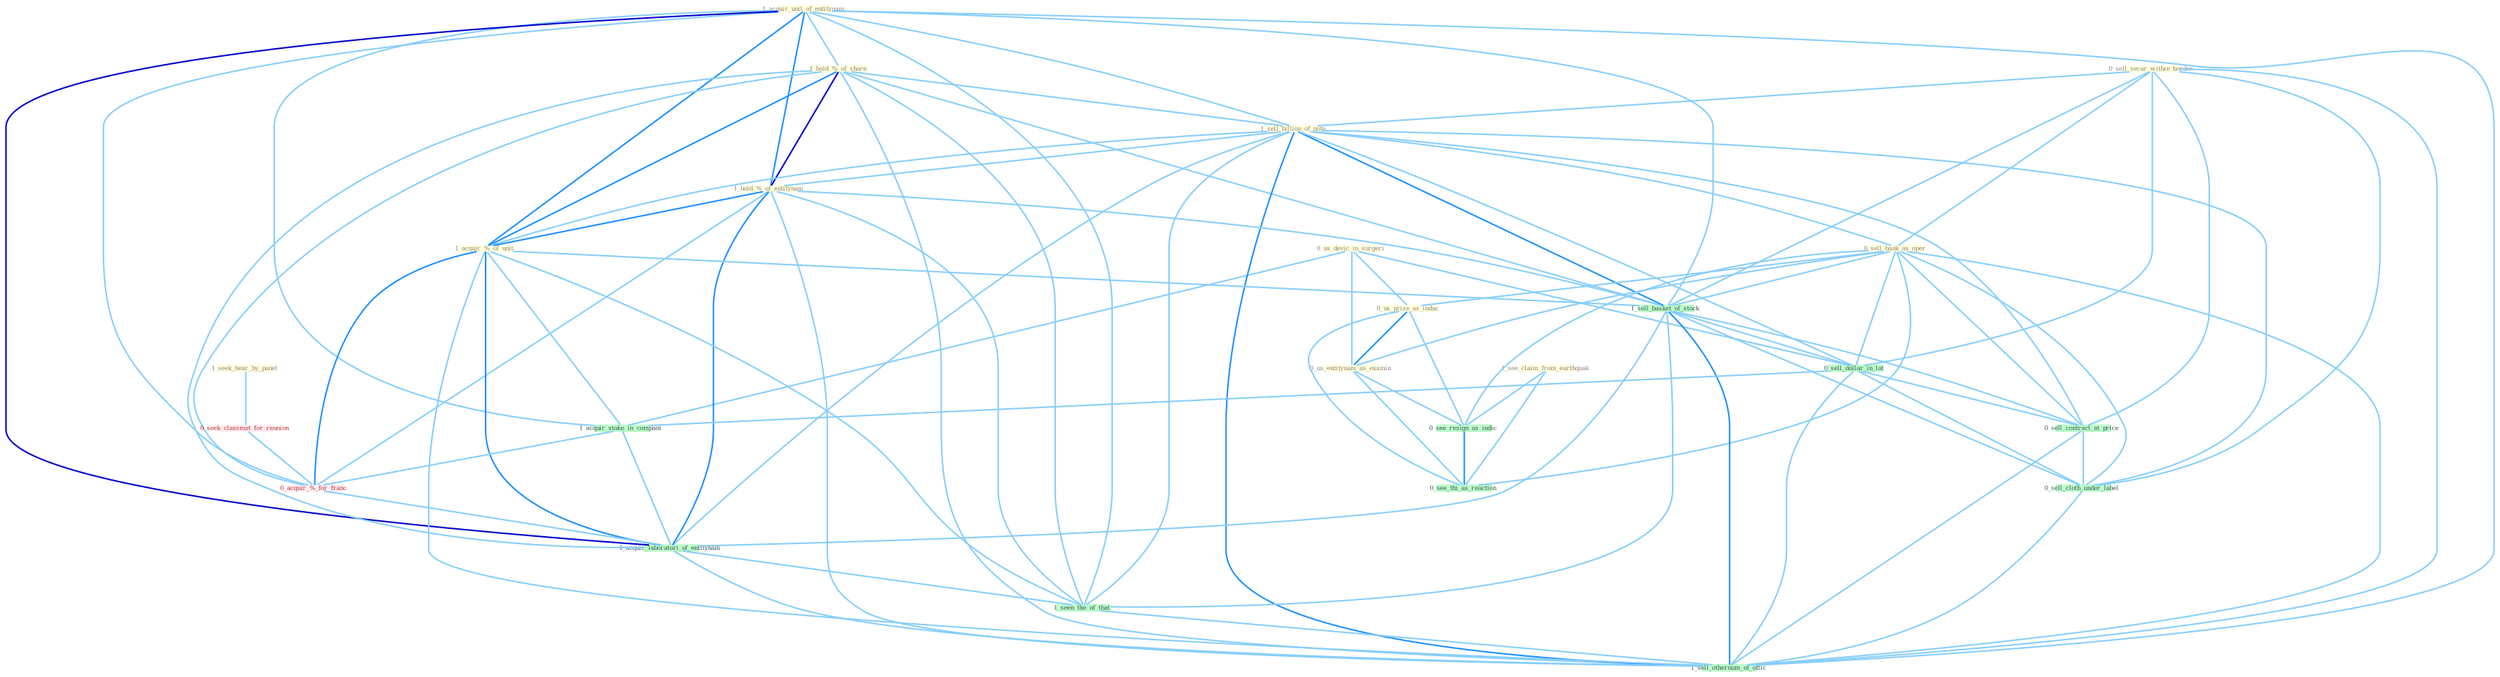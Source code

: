 Graph G{ 
    node
    [shape=polygon,style=filled,width=.5,height=.06,color="#BDFCC9",fixedsize=true,fontsize=4,
    fontcolor="#2f4f4f"];
    {node
    [color="#ffffe0", fontcolor="#8b7d6b"] "0_sell_secur_within_border " "1_acquir_unit_of_entitynam " "0_us_devic_in_surgeri " "1_see_claim_from_earthquak " "1_hold_%_of_share " "1_sell_billion_of_note " "0_sell_bank_as_oper " "1_hold_%_of_entitynam " "0_us_prize_as_induc " "0_us_entitynam_as_examin " "1_acquir_%_of_unit " "1_seek_hear_by_panel "}
{node [color="#fff0f5", fontcolor="#b22222"] "0_seek_classmat_for_reunion " "0_acquir_%_for_franc "}
edge [color="#B0E2FF"];

	"0_sell_secur_within_border " -- "1_sell_billion_of_note " [w="1", color="#87cefa" ];
	"0_sell_secur_within_border " -- "0_sell_bank_as_oper " [w="1", color="#87cefa" ];
	"0_sell_secur_within_border " -- "1_sell_basket_of_stock " [w="1", color="#87cefa" ];
	"0_sell_secur_within_border " -- "0_sell_dollar_in_lot " [w="1", color="#87cefa" ];
	"0_sell_secur_within_border " -- "0_sell_contract_at_price " [w="1", color="#87cefa" ];
	"0_sell_secur_within_border " -- "0_sell_cloth_under_label " [w="1", color="#87cefa" ];
	"0_sell_secur_within_border " -- "1_sell_othernum_of_offic " [w="1", color="#87cefa" ];
	"1_acquir_unit_of_entitynam " -- "1_hold_%_of_share " [w="1", color="#87cefa" ];
	"1_acquir_unit_of_entitynam " -- "1_sell_billion_of_note " [w="1", color="#87cefa" ];
	"1_acquir_unit_of_entitynam " -- "1_hold_%_of_entitynam " [w="2", color="#1e90ff" , len=0.8];
	"1_acquir_unit_of_entitynam " -- "1_acquir_%_of_unit " [w="2", color="#1e90ff" , len=0.8];
	"1_acquir_unit_of_entitynam " -- "1_sell_basket_of_stock " [w="1", color="#87cefa" ];
	"1_acquir_unit_of_entitynam " -- "1_acquir_stake_in_compani " [w="1", color="#87cefa" ];
	"1_acquir_unit_of_entitynam " -- "0_acquir_%_for_franc " [w="1", color="#87cefa" ];
	"1_acquir_unit_of_entitynam " -- "1_acquir_laboratori_of_entitynam " [w="3", color="#0000cd" , len=0.6];
	"1_acquir_unit_of_entitynam " -- "1_seen_the_of_that " [w="1", color="#87cefa" ];
	"1_acquir_unit_of_entitynam " -- "1_sell_othernum_of_offic " [w="1", color="#87cefa" ];
	"0_us_devic_in_surgeri " -- "0_us_prize_as_induc " [w="1", color="#87cefa" ];
	"0_us_devic_in_surgeri " -- "0_us_entitynam_as_examin " [w="1", color="#87cefa" ];
	"0_us_devic_in_surgeri " -- "0_sell_dollar_in_lot " [w="1", color="#87cefa" ];
	"0_us_devic_in_surgeri " -- "1_acquir_stake_in_compani " [w="1", color="#87cefa" ];
	"1_see_claim_from_earthquak " -- "0_see_resign_as_indic " [w="1", color="#87cefa" ];
	"1_see_claim_from_earthquak " -- "0_see_thi_as_reaction " [w="1", color="#87cefa" ];
	"1_hold_%_of_share " -- "1_sell_billion_of_note " [w="1", color="#87cefa" ];
	"1_hold_%_of_share " -- "1_hold_%_of_entitynam " [w="3", color="#0000cd" , len=0.6];
	"1_hold_%_of_share " -- "1_acquir_%_of_unit " [w="2", color="#1e90ff" , len=0.8];
	"1_hold_%_of_share " -- "1_sell_basket_of_stock " [w="1", color="#87cefa" ];
	"1_hold_%_of_share " -- "0_acquir_%_for_franc " [w="1", color="#87cefa" ];
	"1_hold_%_of_share " -- "1_acquir_laboratori_of_entitynam " [w="1", color="#87cefa" ];
	"1_hold_%_of_share " -- "1_seen_the_of_that " [w="1", color="#87cefa" ];
	"1_hold_%_of_share " -- "1_sell_othernum_of_offic " [w="1", color="#87cefa" ];
	"1_sell_billion_of_note " -- "0_sell_bank_as_oper " [w="1", color="#87cefa" ];
	"1_sell_billion_of_note " -- "1_hold_%_of_entitynam " [w="1", color="#87cefa" ];
	"1_sell_billion_of_note " -- "1_acquir_%_of_unit " [w="1", color="#87cefa" ];
	"1_sell_billion_of_note " -- "1_sell_basket_of_stock " [w="2", color="#1e90ff" , len=0.8];
	"1_sell_billion_of_note " -- "0_sell_dollar_in_lot " [w="1", color="#87cefa" ];
	"1_sell_billion_of_note " -- "0_sell_contract_at_price " [w="1", color="#87cefa" ];
	"1_sell_billion_of_note " -- "1_acquir_laboratori_of_entitynam " [w="1", color="#87cefa" ];
	"1_sell_billion_of_note " -- "0_sell_cloth_under_label " [w="1", color="#87cefa" ];
	"1_sell_billion_of_note " -- "1_seen_the_of_that " [w="1", color="#87cefa" ];
	"1_sell_billion_of_note " -- "1_sell_othernum_of_offic " [w="2", color="#1e90ff" , len=0.8];
	"0_sell_bank_as_oper " -- "0_us_prize_as_induc " [w="1", color="#87cefa" ];
	"0_sell_bank_as_oper " -- "0_us_entitynam_as_examin " [w="1", color="#87cefa" ];
	"0_sell_bank_as_oper " -- "1_sell_basket_of_stock " [w="1", color="#87cefa" ];
	"0_sell_bank_as_oper " -- "0_sell_dollar_in_lot " [w="1", color="#87cefa" ];
	"0_sell_bank_as_oper " -- "0_see_resign_as_indic " [w="1", color="#87cefa" ];
	"0_sell_bank_as_oper " -- "0_sell_contract_at_price " [w="1", color="#87cefa" ];
	"0_sell_bank_as_oper " -- "0_sell_cloth_under_label " [w="1", color="#87cefa" ];
	"0_sell_bank_as_oper " -- "1_sell_othernum_of_offic " [w="1", color="#87cefa" ];
	"0_sell_bank_as_oper " -- "0_see_thi_as_reaction " [w="1", color="#87cefa" ];
	"1_hold_%_of_entitynam " -- "1_acquir_%_of_unit " [w="2", color="#1e90ff" , len=0.8];
	"1_hold_%_of_entitynam " -- "1_sell_basket_of_stock " [w="1", color="#87cefa" ];
	"1_hold_%_of_entitynam " -- "0_acquir_%_for_franc " [w="1", color="#87cefa" ];
	"1_hold_%_of_entitynam " -- "1_acquir_laboratori_of_entitynam " [w="2", color="#1e90ff" , len=0.8];
	"1_hold_%_of_entitynam " -- "1_seen_the_of_that " [w="1", color="#87cefa" ];
	"1_hold_%_of_entitynam " -- "1_sell_othernum_of_offic " [w="1", color="#87cefa" ];
	"0_us_prize_as_induc " -- "0_us_entitynam_as_examin " [w="2", color="#1e90ff" , len=0.8];
	"0_us_prize_as_induc " -- "0_see_resign_as_indic " [w="1", color="#87cefa" ];
	"0_us_prize_as_induc " -- "0_see_thi_as_reaction " [w="1", color="#87cefa" ];
	"0_us_entitynam_as_examin " -- "0_see_resign_as_indic " [w="1", color="#87cefa" ];
	"0_us_entitynam_as_examin " -- "0_see_thi_as_reaction " [w="1", color="#87cefa" ];
	"1_acquir_%_of_unit " -- "1_sell_basket_of_stock " [w="1", color="#87cefa" ];
	"1_acquir_%_of_unit " -- "1_acquir_stake_in_compani " [w="1", color="#87cefa" ];
	"1_acquir_%_of_unit " -- "0_acquir_%_for_franc " [w="2", color="#1e90ff" , len=0.8];
	"1_acquir_%_of_unit " -- "1_acquir_laboratori_of_entitynam " [w="2", color="#1e90ff" , len=0.8];
	"1_acquir_%_of_unit " -- "1_seen_the_of_that " [w="1", color="#87cefa" ];
	"1_acquir_%_of_unit " -- "1_sell_othernum_of_offic " [w="1", color="#87cefa" ];
	"1_seek_hear_by_panel " -- "0_seek_classmat_for_reunion " [w="1", color="#87cefa" ];
	"0_seek_classmat_for_reunion " -- "0_acquir_%_for_franc " [w="1", color="#87cefa" ];
	"1_sell_basket_of_stock " -- "0_sell_dollar_in_lot " [w="1", color="#87cefa" ];
	"1_sell_basket_of_stock " -- "0_sell_contract_at_price " [w="1", color="#87cefa" ];
	"1_sell_basket_of_stock " -- "1_acquir_laboratori_of_entitynam " [w="1", color="#87cefa" ];
	"1_sell_basket_of_stock " -- "0_sell_cloth_under_label " [w="1", color="#87cefa" ];
	"1_sell_basket_of_stock " -- "1_seen_the_of_that " [w="1", color="#87cefa" ];
	"1_sell_basket_of_stock " -- "1_sell_othernum_of_offic " [w="2", color="#1e90ff" , len=0.8];
	"0_sell_dollar_in_lot " -- "1_acquir_stake_in_compani " [w="1", color="#87cefa" ];
	"0_sell_dollar_in_lot " -- "0_sell_contract_at_price " [w="1", color="#87cefa" ];
	"0_sell_dollar_in_lot " -- "0_sell_cloth_under_label " [w="1", color="#87cefa" ];
	"0_sell_dollar_in_lot " -- "1_sell_othernum_of_offic " [w="1", color="#87cefa" ];
	"0_see_resign_as_indic " -- "0_see_thi_as_reaction " [w="2", color="#1e90ff" , len=0.8];
	"1_acquir_stake_in_compani " -- "0_acquir_%_for_franc " [w="1", color="#87cefa" ];
	"1_acquir_stake_in_compani " -- "1_acquir_laboratori_of_entitynam " [w="1", color="#87cefa" ];
	"0_acquir_%_for_franc " -- "1_acquir_laboratori_of_entitynam " [w="1", color="#87cefa" ];
	"0_sell_contract_at_price " -- "0_sell_cloth_under_label " [w="1", color="#87cefa" ];
	"0_sell_contract_at_price " -- "1_sell_othernum_of_offic " [w="1", color="#87cefa" ];
	"1_acquir_laboratori_of_entitynam " -- "1_seen_the_of_that " [w="1", color="#87cefa" ];
	"1_acquir_laboratori_of_entitynam " -- "1_sell_othernum_of_offic " [w="1", color="#87cefa" ];
	"0_sell_cloth_under_label " -- "1_sell_othernum_of_offic " [w="1", color="#87cefa" ];
	"1_seen_the_of_that " -- "1_sell_othernum_of_offic " [w="1", color="#87cefa" ];
}